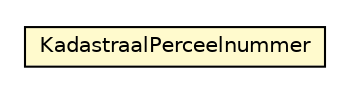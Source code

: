 #!/usr/local/bin/dot
#
# Class diagram 
# Generated by UMLGraph version R5_6-24-gf6e263 (http://www.umlgraph.org/)
#

digraph G {
	edge [fontname="Helvetica",fontsize=10,labelfontname="Helvetica",labelfontsize=10];
	node [fontname="Helvetica",fontsize=10,shape=plaintext];
	nodesep=0.25;
	ranksep=0.5;
	// nl.egem.stuf.sector.bg._0204.KDOFund.KadastraalPerceelnummer
	c80804 [label=<<table title="nl.egem.stuf.sector.bg._0204.KDOFund.KadastraalPerceelnummer" border="0" cellborder="1" cellspacing="0" cellpadding="2" port="p" bgcolor="lemonChiffon" href="./KDOFund.KadastraalPerceelnummer.html">
		<tr><td><table border="0" cellspacing="0" cellpadding="1">
<tr><td align="center" balign="center"> KadastraalPerceelnummer </td></tr>
		</table></td></tr>
		</table>>, URL="./KDOFund.KadastraalPerceelnummer.html", fontname="Helvetica", fontcolor="black", fontsize=10.0];
}

